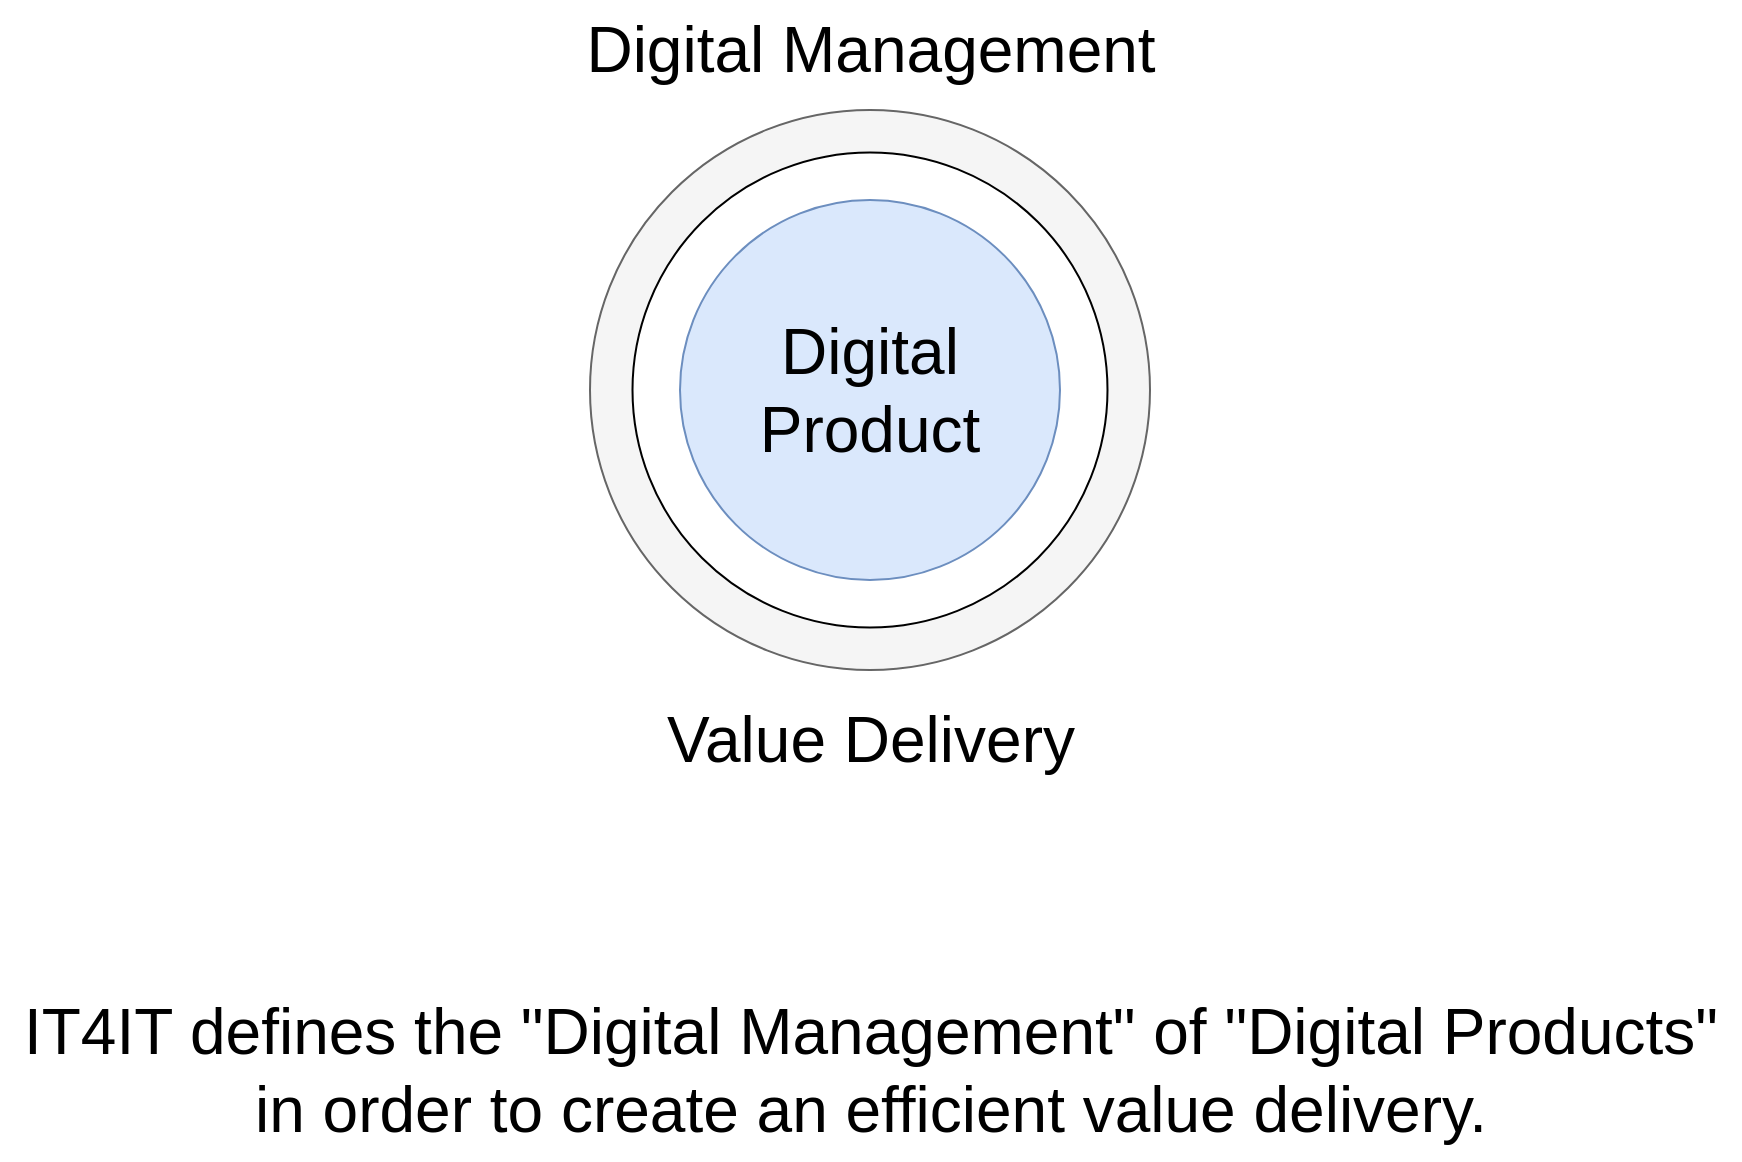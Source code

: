 <mxfile version="20.0.2" type="github" pages="5">
  <diagram id="lRXsZd3I0a4k-6chpkJX" name="Digital Management">
    <mxGraphModel dx="2966" dy="1657" grid="1" gridSize="10" guides="1" tooltips="1" connect="1" arrows="1" fold="1" page="1" pageScale="1" pageWidth="1100" pageHeight="850" math="0" shadow="0">
      <root>
        <mxCell id="0" />
        <mxCell id="1" parent="0" />
        <mxCell id="wWg7PXtN8SzlfbGIgACy-6" value="" style="ellipse;whiteSpace=wrap;html=1;aspect=fixed;labelBackgroundColor=none;fontSize=32;fillColor=#f5f5f5;fontColor=#333333;strokeColor=#666666;" vertex="1" parent="1">
          <mxGeometry x="375" y="135" width="280" height="280" as="geometry" />
        </mxCell>
        <mxCell id="wWg7PXtN8SzlfbGIgACy-5" value="" style="ellipse;whiteSpace=wrap;html=1;aspect=fixed;labelBackgroundColor=none;fontSize=32;" vertex="1" parent="1">
          <mxGeometry x="396.25" y="156.25" width="237.5" height="237.5" as="geometry" />
        </mxCell>
        <mxCell id="wWg7PXtN8SzlfbGIgACy-1" value="Digital Product" style="ellipse;whiteSpace=wrap;html=1;aspect=fixed;labelBackgroundColor=none;fontSize=32;fillColor=#dae8fc;strokeColor=#6c8ebf;" vertex="1" parent="1">
          <mxGeometry x="420" y="180" width="190" height="190" as="geometry" />
        </mxCell>
        <mxCell id="wWg7PXtN8SzlfbGIgACy-7" value="Digital Management" style="text;html=1;align=center;verticalAlign=middle;resizable=0;points=[];autosize=1;strokeColor=none;fillColor=none;fontSize=32;" vertex="1" parent="1">
          <mxGeometry x="360" y="80" width="310" height="50" as="geometry" />
        </mxCell>
        <mxCell id="wWg7PXtN8SzlfbGIgACy-9" value="Value Delivery" style="text;html=1;align=center;verticalAlign=middle;resizable=0;points=[];autosize=1;strokeColor=none;fillColor=none;fontSize=32;" vertex="1" parent="1">
          <mxGeometry x="400" y="425" width="230" height="50" as="geometry" />
        </mxCell>
        <mxCell id="wWg7PXtN8SzlfbGIgACy-10" value="IT4IT defines the &quot;Digital Management&quot; of &quot;Digital Products&quot;&lt;br&gt;in order to create an efficient value delivery." style="text;html=1;align=center;verticalAlign=middle;resizable=0;points=[];autosize=1;strokeColor=none;fillColor=none;fontSize=32;" vertex="1" parent="1">
          <mxGeometry x="80" y="570" width="870" height="90" as="geometry" />
        </mxCell>
      </root>
    </mxGraphModel>
  </diagram>
  <diagram id="H34tw1s4HmBtFmCiKvvT" name="Functionality Groups">
    <mxGraphModel dx="1235" dy="1040" grid="1" gridSize="10" guides="1" tooltips="1" connect="1" arrows="1" fold="1" page="1" pageScale="1" pageWidth="1100" pageHeight="850" math="0" shadow="0">
      <root>
        <mxCell id="0" />
        <mxCell id="1" parent="0" />
        <mxCell id="ud2LYXv4PEDKJkYtQLle-1" value="" style="rounded=1;whiteSpace=wrap;html=1;labelBackgroundColor=none;fontSize=32;fillColor=none;" vertex="1" parent="1">
          <mxGeometry x="80" y="40" width="960" height="720" as="geometry" />
        </mxCell>
        <mxCell id="ud2LYXv4PEDKJkYtQLle-2" value="Plan" style="rounded=1;whiteSpace=wrap;html=1;labelBackgroundColor=none;fontSize=32;fillColor=#dae8fc;strokeColor=#6c8ebf;" vertex="1" parent="1">
          <mxGeometry x="120" y="80" width="880" height="200" as="geometry" />
        </mxCell>
        <mxCell id="ud2LYXv4PEDKJkYtQLle-3" value="Build" style="rounded=1;whiteSpace=wrap;html=1;labelBackgroundColor=none;fontSize=32;fillColor=#dae8fc;strokeColor=#6c8ebf;verticalAlign=bottom;" vertex="1" parent="1">
          <mxGeometry x="120" y="320" width="250" height="200" as="geometry" />
        </mxCell>
        <mxCell id="ud2LYXv4PEDKJkYtQLle-4" value="Deliver" style="rounded=1;whiteSpace=wrap;html=1;labelBackgroundColor=none;fontSize=32;fillColor=#dae8fc;strokeColor=#6c8ebf;verticalAlign=bottom;" vertex="1" parent="1">
          <mxGeometry x="400" y="320" width="320" height="200" as="geometry" />
        </mxCell>
        <mxCell id="ud2LYXv4PEDKJkYtQLle-5" value="Run" style="rounded=1;whiteSpace=wrap;html=1;labelBackgroundColor=none;fontSize=32;fillColor=#dae8fc;strokeColor=#6c8ebf;verticalAlign=bottom;" vertex="1" parent="1">
          <mxGeometry x="750" y="320" width="250" height="200" as="geometry" />
        </mxCell>
        <mxCell id="ud2LYXv4PEDKJkYtQLle-6" value="Supporting Functions" style="rounded=1;whiteSpace=wrap;html=1;labelBackgroundColor=none;fontSize=32;fillColor=#dae8fc;strokeColor=#6c8ebf;" vertex="1" parent="1">
          <mxGeometry x="120" y="560" width="880" height="120" as="geometry" />
        </mxCell>
        <mxCell id="HDMY0uSwTPE66sY59lek-1" value="Digital Product" style="ellipse;whiteSpace=wrap;html=1;aspect=fixed;labelBackgroundColor=none;fontSize=32;fillColor=#ffe6cc;strokeColor=#d79b00;" vertex="1" parent="1">
          <mxGeometry x="450" y="230" width="220" height="220" as="geometry" />
        </mxCell>
      </root>
    </mxGraphModel>
  </diagram>
  <diagram id="TUvjDhkvq-t7ybgH0WvY" name="Value Streams">
    <mxGraphModel dx="1483" dy="829" grid="1" gridSize="10" guides="1" tooltips="1" connect="1" arrows="1" fold="1" page="1" pageScale="1" pageWidth="1100" pageHeight="850" math="0" shadow="0">
      <root>
        <mxCell id="0" />
        <mxCell id="1" parent="0" />
        <mxCell id="hkTUo5juUwK-wcViYmNe-1" value="IT4IT Value Streams" style="html=1;outlineConnect=0;whiteSpace=wrap;fillColor=#ffff99;shape=mxgraph.archimate3.application;appType=event;archiType=rounded;labelBackgroundColor=none;verticalAlign=top;" vertex="1" parent="1">
          <mxGeometry x="40" y="160" width="680" height="360" as="geometry" />
        </mxCell>
        <mxCell id="hkTUo5juUwK-wcViYmNe-2" value="Explore" style="html=1;outlineConnect=0;whiteSpace=wrap;fillColor=#ffff99;shape=mxgraph.archimate3.application;appType=event;archiType=rounded;labelBackgroundColor=none;" vertex="1" parent="1">
          <mxGeometry x="85" y="230" width="90" height="160" as="geometry" />
        </mxCell>
        <mxCell id="hkTUo5juUwK-wcViYmNe-3" value="Integrate&lt;span style=&quot;color: rgba(0, 0, 0, 0); font-family: monospace; font-size: 0px; text-align: start;&quot;&gt;%3CmxGraphModel%3E%3Croot%3E%3CmxCell%20id%3D%220%22%2F%3E%3CmxCell%20id%3D%221%22%20parent%3D%220%22%2F%3E%3CmxCell%20id%3D%222%22%20value%3D%22Explore%22%20style%3D%22html%3D1%3BoutlineConnect%3D0%3BwhiteSpace%3Dwrap%3BfillColor%3D%23ffff99%3Bshape%3Dmxgraph.archimate3.application%3BappType%3Devent%3BarchiType%3Drounded%3BlabelBackgroundColor%3Dnone%3B%22%20vertex%3D%221%22%20parent%3D%221%22%3E%3CmxGeometry%20x%3D%22110%22%20y%3D%22160%22%20width%3D%22150%22%20height%3D%2275%22%20as%3D%22geometry%22%2F%3E%3C%2FmxCell%3E%3C%2Froot%3E%3C%2FmxGraphModel%3E&lt;/span&gt;" style="html=1;outlineConnect=0;whiteSpace=wrap;fillColor=#ffff99;shape=mxgraph.archimate3.application;appType=event;archiType=rounded;labelBackgroundColor=none;" vertex="1" parent="1">
          <mxGeometry x="195" y="230" width="90" height="160" as="geometry" />
        </mxCell>
        <mxCell id="hkTUo5juUwK-wcViYmNe-4" value="Release&lt;span style=&quot;color: rgba(0, 0, 0, 0); font-family: monospace; font-size: 0px; text-align: start;&quot;&gt;%3CmxGraphModel%3E%3Croot%3E%3CmxCell%20id%3D%220%22%2F%3E%3CmxCell%20id%3D%221%22%20parent%3D%220%22%2F%3E%3CmxCell%20id%3D%222%22%20value%3D%22Integrate%26lt%3Bspan%20style%3D%26quot%3Bcolor%3A%20rgba(0%2C%200%2C%200%2C%200)%3B%20font-family%3A%20monospace%3B%20font-size%3A%200px%3B%20text-align%3A%20start%3B%26quot%3B%26gt%3B%253CmxGraphModel%253E%253Croot%253E%253CmxCell%2520id%253D%25220%2522%252F%253E%253CmxCell%2520id%253D%25221%2522%2520parent%253D%25220%2522%252F%253E%253CmxCell%2520id%253D%25222%2522%2520value%253D%2522Explore%2522%2520style%253D%2522html%253D1%253BoutlineConnect%253D0%253BwhiteSpace%253Dwrap%253BfillColor%253D%2523ffff99%253Bshape%253Dmxgraph.archimate3.application%253BappType%253Devent%253BarchiType%253Drounded%253BlabelBackgroundColor%253Dnone%253B%2522%2520vertex%253D%25221%2522%2520parent%253D%25221%2522%253E%253CmxGeometry%2520x%253D%2522110%2522%2520y%253D%2522160%2522%2520width%253D%2522150%2522%2520height%253D%252275%2522%2520as%253D%2522geometry%2522%252F%253E%253C%252FmxCell%253E%253C%252Froot%253E%253C%252FmxGraphModel%253E%26lt%3B%2Fspan%26gt%3B%22%20style%3D%22html%3D1%3BoutlineConnect%3D0%3BwhiteSpace%3Dwrap%3BfillColor%3D%23ffff99%3Bshape%3Dmxgraph.archimate3.application%3BappType%3Devent%3BarchiType%3Drounded%3BlabelBackgroundColor%3Dnone%3B%22%20vertex%3D%221%22%20parent%3D%221%22%3E%3CmxGeometry%20x%3D%22290%22%20y%3D%22160%22%20width%3D%22150%22%20height%3D%2275%22%20as%3D%22geometry%22%2F%3E%3C%2FmxCell%3E%3C%2Froot%3E%3C%2FmxGraphModel%3E&lt;/span&gt;&lt;span style=&quot;color: rgba(0, 0, 0, 0); font-family: monospace; font-size: 0px; text-align: start;&quot;&gt;%3CmxGraphModel%3E%3Croot%3E%3CmxCell%20id%3D%220%22%2F%3E%3CmxCell%20id%3D%221%22%20parent%3D%220%22%2F%3E%3CmxCell%20id%3D%222%22%20value%3D%22Integrate%26lt%3Bspan%20style%3D%26quot%3Bcolor%3A%20rgba(0%2C%200%2C%200%2C%200)%3B%20font-family%3A%20monospace%3B%20font-size%3A%200px%3B%20text-align%3A%20start%3B%26quot%3B%26gt%3B%253CmxGraphModel%253E%253Croot%253E%253CmxCell%2520id%253D%25220%2522%252F%253E%253CmxCell%2520id%253D%25221%2522%2520parent%253D%25220%2522%252F%253E%253CmxCell%2520id%253D%25222%2522%2520value%253D%2522Explore%2522%2520style%253D%2522html%253D1%253BoutlineConnect%253D0%253BwhiteSpace%253Dwrap%253BfillColor%253D%2523ffff99%253Bshape%253Dmxgraph.archimate3.application%253BappType%253Devent%253BarchiType%253Drounded%253BlabelBackgroundColor%253Dnone%253B%2522%2520vertex%253D%25221%2522%2520parent%253D%25221%2522%253E%253CmxGeometry%2520x%253D%2522110%2522%2520y%253D%2522160%2522%2520width%253D%2522150%2522%2520height%253D%252275%2522%2520as%253D%2522geometry%2522%252F%253E%253C%252FmxCell%253E%253C%252Froot%253E%253C%252FmxGraphModel%253E%26lt%3B%2Fspan%26gt%3B%22%20style%3D%22html%3D1%3BoutlineConnect%3D0%3BwhiteSpace%3Dwrap%3BfillColor%3D%23ffff99%3Bshape%3Dmxgraph.archimate3.application%3BappType%3Devent%3BarchiType%3Drounded%3BlabelBackgroundColor%3Dnone%3B%22%20vertex%3D%221%22%20parent%3D%221%22%3E%3CmxGeometry%20x%3D%22290%22%20y%3D%22160%22%20width%3D%22150%22%20height%3D%2275%22%20as%3D%22geometry%22%2F%3E%3C%2FmxCell%3E%3C%2Froot%3E%3C%2FmxGraphModel%3E&lt;/span&gt;&lt;span style=&quot;color: rgba(0, 0, 0, 0); font-family: monospace; font-size: 0px; text-align: start;&quot;&gt;%3CmxGraphModel%3E%3Croot%3E%3CmxCell%20id%3D%220%22%2F%3E%3CmxCell%20id%3D%221%22%20parent%3D%220%22%2F%3E%3CmxCell%20id%3D%222%22%20value%3D%22Integrate%26lt%3Bspan%20style%3D%26quot%3Bcolor%3A%20rgba(0%2C%200%2C%200%2C%200)%3B%20font-family%3A%20monospace%3B%20font-size%3A%200px%3B%20text-align%3A%20start%3B%26quot%3B%26gt%3B%253CmxGraphModel%253E%253Croot%253E%253CmxCell%2520id%253D%25220%2522%252F%253E%253CmxCell%2520id%253D%25221%2522%2520parent%253D%25220%2522%252F%253E%253CmxCell%2520id%253D%25222%2522%2520value%253D%2522Explore%2522%2520style%253D%2522html%253D1%253BoutlineConnect%253D0%253BwhiteSpace%253Dwrap%253BfillColor%253D%2523ffff99%253Bshape%253Dmxgraph.archimate3.application%253BappType%253Devent%253BarchiType%253Drounded%253BlabelBackgroundColor%253Dnone%253B%2522%2520vertex%253D%25221%2522%2520parent%253D%25221%2522%253E%253CmxGeometry%2520x%253D%2522110%2522%2520y%253D%2522160%2522%2520width%253D%2522150%2522%2520height%253D%252275%2522%2520as%253D%2522geometry%2522%252F%253E%253C%252FmxCell%253E%253C%252Froot%253E%253C%252FmxGraphModel%253E%26lt%3B%2Fspan%26gt%3B%22%20style%3D%22html%3D1%3BoutlineConnect%3D0%3BwhiteSpace%3Dwrap%3BfillColor%3D%23ffff99%3Bshape%3Dmxgraph.archimate3.application%3BappType%3Devent%3BarchiType%3Drounded%3BlabelBackgroundColor%3Dnone%3B%22%20vertex%3D%221%22%20parent%3D%221%22%3E%3CmxGeometry%20x%3D%22290%22%20y%3D%22160%22%20width%3D%22150%22%20height%3D%2275%22%20as%3D%22geometry%22%2F%3E%3C%2FmxCell%3E%3C%2Froot%3E%3C%2FmxGraphModel%3E&lt;/span&gt;" style="html=1;outlineConnect=0;whiteSpace=wrap;fillColor=#ffff99;shape=mxgraph.archimate3.application;appType=event;archiType=rounded;labelBackgroundColor=none;" vertex="1" parent="1">
          <mxGeometry x="305" y="230" width="120" height="75" as="geometry" />
        </mxCell>
        <mxCell id="hkTUo5juUwK-wcViYmNe-5" value="Evaluate" style="html=1;outlineConnect=0;whiteSpace=wrap;fillColor=#ffff99;shape=mxgraph.archimate3.application;appType=event;archiType=rounded;labelBackgroundColor=none;" vertex="1" parent="1">
          <mxGeometry x="85" y="405" width="590" height="75" as="geometry" />
        </mxCell>
        <mxCell id="hkTUo5juUwK-wcViYmNe-6" value="Consume" style="html=1;outlineConnect=0;whiteSpace=wrap;fillColor=#ffff99;shape=mxgraph.archimate3.application;appType=event;archiType=rounded;labelBackgroundColor=none;" vertex="1" parent="1">
          <mxGeometry x="445" y="230" width="120" height="75" as="geometry" />
        </mxCell>
        <mxCell id="hkTUo5juUwK-wcViYmNe-7" value="Operate" style="html=1;outlineConnect=0;whiteSpace=wrap;fillColor=#ffff99;shape=mxgraph.archimate3.application;appType=event;archiType=rounded;labelBackgroundColor=none;" vertex="1" parent="1">
          <mxGeometry x="585" y="230" width="90" height="160" as="geometry" />
        </mxCell>
        <mxCell id="hkTUo5juUwK-wcViYmNe-8" value="Deploy" style="html=1;outlineConnect=0;whiteSpace=wrap;fillColor=#ffff99;shape=mxgraph.archimate3.application;appType=event;archiType=rounded;labelBackgroundColor=none;" vertex="1" parent="1">
          <mxGeometry x="305" y="315" width="260" height="75" as="geometry" />
        </mxCell>
        <mxCell id="hkTUo5juUwK-wcViYmNe-9" value="Reduced Manual Effort" style="shape=ellipse;html=1;whiteSpace=wrap;fillColor=#CCCCFF;perimeter=ellipsePerimeter;labelBackgroundColor=none;" vertex="1" parent="1">
          <mxGeometry x="730" y="160" width="150" height="75" as="geometry" />
        </mxCell>
        <mxCell id="hkTUo5juUwK-wcViYmNe-10" value="Consumer" style="html=1;outlineConnect=0;whiteSpace=wrap;fillColor=#CCCCFF;shape=mxgraph.archimate3.application;appType=role;archiType=oct;labelBackgroundColor=none;" vertex="1" parent="1">
          <mxGeometry x="930" y="160" width="150" height="75" as="geometry" />
        </mxCell>
        <mxCell id="hkTUo5juUwK-wcViYmNe-12" value="" style="edgeStyle=elbowEdgeStyle;html=1;endArrow=none;elbow=vertical;rounded=0;startSize=6;entryX=0;entryY=0.5;entryDx=0;entryDy=0;entryPerimeter=0;exitX=1;exitY=0.5;exitDx=0;exitDy=0;" edge="1" parent="1" source="hkTUo5juUwK-wcViYmNe-9" target="hkTUo5juUwK-wcViYmNe-10">
          <mxGeometry width="160" relative="1" as="geometry">
            <mxPoint x="440" y="380" as="sourcePoint" />
            <mxPoint x="600" y="380" as="targetPoint" />
          </mxGeometry>
        </mxCell>
        <mxCell id="hkTUo5juUwK-wcViYmNe-13" value="Digital Product" style="html=1;outlineConnect=0;whiteSpace=wrap;fillColor=#CCCCFF;shape=mxgraph.archimate3.application;appType=outcome;archiType=oct;labelBackgroundColor=none;" vertex="1" parent="1">
          <mxGeometry x="930" y="302.5" width="150" height="75" as="geometry" />
        </mxCell>
        <mxCell id="hkTUo5juUwK-wcViYmNe-14" value="" style="edgeStyle=elbowEdgeStyle;html=1;endArrow=none;elbow=vertical;rounded=0;startSize=6;entryX=0.5;entryY=0;entryDx=0;entryDy=0;entryPerimeter=0;" edge="1" parent="1" source="hkTUo5juUwK-wcViYmNe-10" target="hkTUo5juUwK-wcViYmNe-13">
          <mxGeometry width="160" relative="1" as="geometry">
            <mxPoint x="860" y="490" as="sourcePoint" />
            <mxPoint x="1005" y="300" as="targetPoint" />
          </mxGeometry>
        </mxCell>
        <mxCell id="hkTUo5juUwK-wcViYmNe-15" value="" style="edgeStyle=elbowEdgeStyle;html=1;endArrow=block;elbow=vertical;endFill=0;dashed=1;rounded=0;startSize=6;entryX=0;entryY=0.5;entryDx=0;entryDy=0;entryPerimeter=0;exitX=1;exitY=0.5;exitDx=0;exitDy=0;exitPerimeter=0;" edge="1" parent="1" source="hkTUo5juUwK-wcViYmNe-1" target="hkTUo5juUwK-wcViYmNe-13">
          <mxGeometry width="160" relative="1" as="geometry">
            <mxPoint x="830" y="350" as="sourcePoint" />
            <mxPoint x="700" y="360" as="targetPoint" />
          </mxGeometry>
        </mxCell>
        <mxCell id="hkTUo5juUwK-wcViYmNe-16" value="" style="edgeStyle=elbowEdgeStyle;html=1;endArrow=none;elbow=vertical;rounded=0;startSize=6;entryX=0.5;entryY=1;entryDx=0;entryDy=0;" edge="1" parent="1" target="hkTUo5juUwK-wcViYmNe-9">
          <mxGeometry width="160" relative="1" as="geometry">
            <mxPoint x="805" y="340" as="sourcePoint" />
            <mxPoint x="600" y="380" as="targetPoint" />
          </mxGeometry>
        </mxCell>
        <mxCell id="hkTUo5juUwK-wcViYmNe-17" value="IT4IT Value Streams" style="text;html=1;align=left;verticalAlign=middle;resizable=0;points=[];autosize=1;strokeColor=none;fillColor=none;fontSize=32;" vertex="1" parent="1">
          <mxGeometry x="40" y="20" width="310" height="50" as="geometry" />
        </mxCell>
        <mxCell id="hkTUo5juUwK-wcViYmNe-18" value="" style="edgeStyle=elbowEdgeStyle;html=1;endArrow=none;elbow=vertical;rounded=0;fontSize=32;startSize=6;strokeWidth=4;" edge="1" parent="1">
          <mxGeometry width="160" relative="1" as="geometry">
            <mxPoint x="2" y="80" as="sourcePoint" />
            <mxPoint x="1097" y="80" as="targetPoint" />
          </mxGeometry>
        </mxCell>
      </root>
    </mxGraphModel>
  </diagram>
  <diagram id="2C3K1acEMCMOy-wvt-sp" name="Evaluate">
    <mxGraphModel dx="1038" dy="580" grid="1" gridSize="10" guides="1" tooltips="1" connect="1" arrows="1" fold="1" page="1" pageScale="1" pageWidth="1100" pageHeight="850" math="0" shadow="0">
      <root>
        <mxCell id="0" />
        <mxCell id="1" parent="0" />
        <mxCell id="8MaoYhMkxImXcsdjHWaw-1" value="" style="html=1;shadow=0;dashed=0;align=center;verticalAlign=middle;shape=mxgraph.arrows2.uTurnArrow;dy=15.5;arrowHead=57;dx2=16.25;labelBackgroundColor=none;fontSize=32;fillColor=none;" vertex="1" parent="1">
          <mxGeometry x="310" y="80" width="100" height="270" as="geometry" />
        </mxCell>
      </root>
    </mxGraphModel>
  </diagram>
  <diagram id="KPmfQA1NUiEnwWkzW9zK" name="Explore">
    <mxGraphModel dx="1483" dy="829" grid="1" gridSize="10" guides="1" tooltips="1" connect="1" arrows="1" fold="1" page="1" pageScale="1" pageWidth="1100" pageHeight="850" math="0" shadow="0">
      <root>
        <mxCell id="0" />
        <mxCell id="1" parent="0" />
        <mxCell id="FfGenMCwjW7ipanYL8LP-10" style="edgeStyle=orthogonalEdgeStyle;rounded=0;orthogonalLoop=1;jettySize=auto;html=1;entryX=0;entryY=0.5;entryDx=0;entryDy=0;entryPerimeter=0;endArrow=block;endFill=1;startSize=6;" edge="1" parent="1" source="FfGenMCwjW7ipanYL8LP-1" target="FfGenMCwjW7ipanYL8LP-2">
          <mxGeometry relative="1" as="geometry" />
        </mxCell>
        <mxCell id="FfGenMCwjW7ipanYL8LP-1" value="Explore" style="html=1;outlineConnect=0;whiteSpace=wrap;fillColor=#ffff99;shape=mxgraph.archimate3.application;appType=event;archiType=rounded;verticalAlign=top;" vertex="1" parent="1">
          <mxGeometry y="40" width="880" height="120" as="geometry" />
        </mxCell>
        <mxCell id="FfGenMCwjW7ipanYL8LP-2" value="Digital Product Vision, design, and Product Roadmap" style="html=1;outlineConnect=0;whiteSpace=wrap;fillColor=#CCCCFF;shape=mxgraph.archimate3.application;appType=outcome;archiType=oct;" vertex="1" parent="1">
          <mxGeometry x="930" y="62.5" width="150" height="75" as="geometry" />
        </mxCell>
        <mxCell id="FfGenMCwjW7ipanYL8LP-4" value="Prioritize Backlog Items" style="html=1;shadow=0;dashed=0;align=center;verticalAlign=middle;shape=mxgraph.arrows2.arrow;dy=0;dx=10;notch=10;labelBackgroundColor=none;fillColor=none;" vertex="1" parent="1">
          <mxGeometry x="40" y="85" width="200" height="30" as="geometry" />
        </mxCell>
        <mxCell id="FfGenMCwjW7ipanYL8LP-5" value="Define Digital Product Architecture" style="html=1;shadow=0;dashed=0;align=center;verticalAlign=middle;shape=mxgraph.arrows2.arrow;dy=0;dx=10;notch=10;labelBackgroundColor=none;fillColor=none;" vertex="1" parent="1">
          <mxGeometry x="240" y="85" width="230" height="30" as="geometry" />
        </mxCell>
        <mxCell id="FfGenMCwjW7ipanYL8LP-7" value="Refine Product Backlog" style="html=1;shadow=0;dashed=0;align=center;verticalAlign=middle;shape=mxgraph.arrows2.arrow;dy=0;dx=10;notch=10;labelBackgroundColor=none;fillColor=none;" vertex="1" parent="1">
          <mxGeometry x="470" y="85" width="180" height="30" as="geometry" />
        </mxCell>
        <mxCell id="FfGenMCwjW7ipanYL8LP-8" value="Finalize Roadmap &amp;amp; Scope" style="html=1;shadow=0;dashed=0;align=center;verticalAlign=middle;shape=mxgraph.arrows2.arrow;dy=0;dx=10;notch=10;labelBackgroundColor=none;fillColor=none;" vertex="1" parent="1">
          <mxGeometry x="650" y="85" width="190" height="30" as="geometry" />
        </mxCell>
      </root>
    </mxGraphModel>
  </diagram>
</mxfile>
